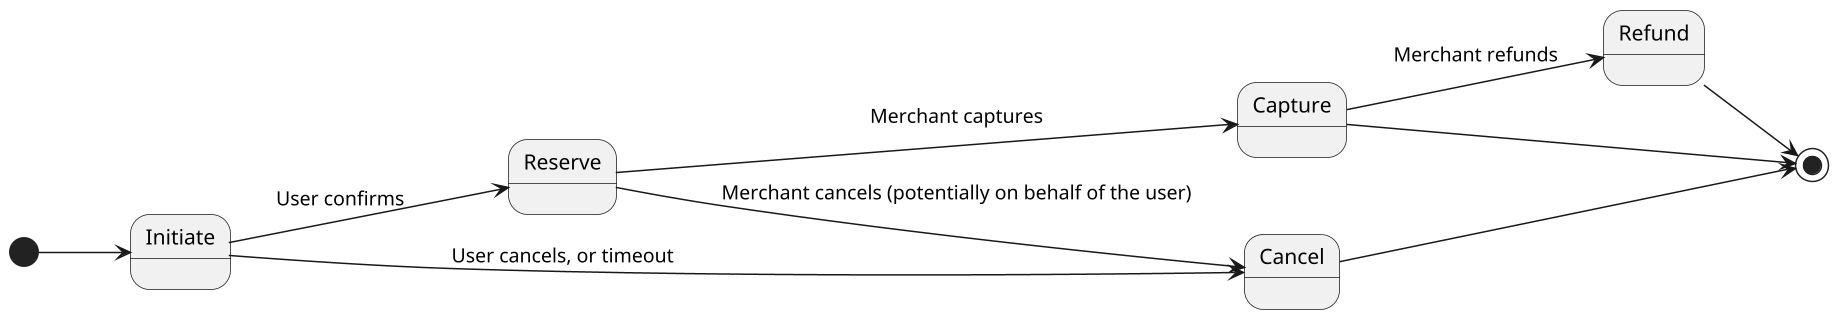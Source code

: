 @startuml
skinparam monochrome true

scale 1.5
left to right direction

[*] --> Initiate
Initiate --> Reserve: User confirms
Reserve --> Capture: Merchant captures
Reserve --> Cancel: Merchant cancels (potentially on behalf of the user)
Capture --> Refund: Merchant refunds
Capture --> [*]
Cancel --> [*]
Refund --> [*]
Initiate --> Cancel: User cancels, or timeout
@enduml

